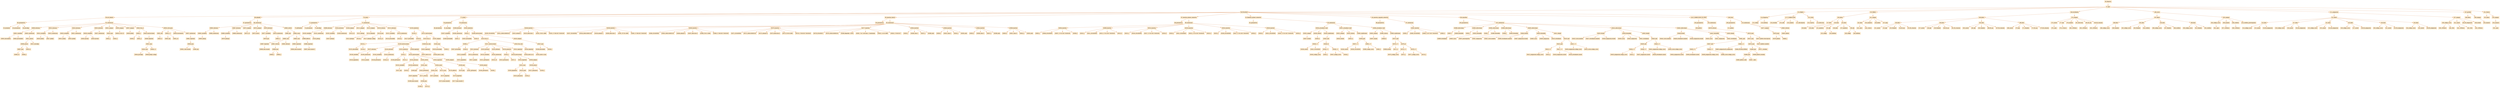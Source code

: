 digraph G {node[shape=box, style=filled, color=blanchedalmond]; edge[color=chocolate3];rankdir=UD 

"56_Maestro"->"57_db2""57_db2"->"58_Procedure""58_Procedure"->"59_set_Salario""59_set_Salario"->"60_parametros""60_parametros"->"62_@salario""60_parametros"->"63_@comision""60_parametros"->"64_@codigo""59_set_Salario"->"61_sentencias""61_sentencias"->"20000_declarar""20000_declarar"->"20001_variables""20001_variables"->"20003_@variable1""20001_variables"->"20004_@variable2""20000_declarar"->"20002_sentencias""20002_sentencias"->"20011_menos""20011_menos"->"20009_menos""20009_menos"->"20007_mas""20007_mas"->"20006_23""20007_mas"->"20008_5""20009_menos"->"20010_4""20011_menos"->"20012_@codigo""61_sentencias"->"20013_declarar""20013_declarar"->"20014_variables""20014_variables"->"20016_@obj1""20014_variables"->"20017_@obj2""20013_declarar"->"20015_sentencias""61_sentencias"->"20019_declarar""20019_declarar"->"20020_variables""20020_variables"->"20022_@obj1""20020_variables"->"20023_@obj2""20019_declarar"->"20021_sentencias""61_sentencias"->"20025_declarar""20025_declarar"->"20026_variables""20026_variables"->"20028_@valor""20026_variables"->"20029_@valor""20025_declarar"->"20027_sentencias""61_sentencias"->"20031_asignar""20031_asignar"->"20033_mas""20033_mas"->"20032_1""20033_mas"->"20034_2""61_sentencias"->"20035_asignar""20035_asignar"->"20036_25-45-15""61_sentencias"->"20037_asignar""20037_asignar"->"20038_@obj1""61_sentencias"->"20042_fun_si""20042_fun_si"->"20040_>""20040_>"->"20039_3""20040_>"->"20041_5""20042_fun_si"->"20043_instrucciones""20043_instrucciones"->"20049_imprimir""20049_imprimir"->"20047_mas""20047_mas"->"20045_mas""20045_mas"->"20044_@codigo""20045_mas"->"20046_@obj1.codigo""20047_mas"->"20048_1.5""61_sentencias"->"20050_ciclo para""20050_ciclo para"->"20051_@a""20051_@a"->"20052_0""20050_ciclo para"->"20054_<=""20054_<="->"20053_@a""20054_<="->"20055_10""20050_ciclo para"->"20056_incremento""20050_ciclo para"->"20057_sentencias""20057_sentencias"->"20061_imprimir""20061_imprimir"->"20059_mas""20059_mas"->"20058_ hola mundo""20059_mas"->"20060_@a""58_Procedure"->"66_ejemplo""66_ejemplo"->"67_parametros""66_ejemplo"->"68_sentencias""68_sentencias"->"20062_declarar""20062_declarar"->"20063_variables""20063_variables"->"20065_@emp""20062_declarar"->"20064_sentencias""68_sentencias"->"20067_declarar""20067_declarar"->"20068_variables""20068_variables"->"20070_@emp2""20067_declarar"->"20069_sentencias""68_sentencias"->"20072_asignar""20072_asignar"->"20073_10""68_sentencias"->"20074_asignar""20074_asignar"->"20075_nuevo""68_sentencias"->"20076_declarar""20076_declarar"->"20077_variables""20077_variables"->"20079_@a""20076_declarar"->"20078_sentencias""20078_sentencias"->"20081_0""68_sentencias"->"20083_switch""20083_switch"->"20082_@a""20083_switch"->"20084_casos""20084_casos"->"20085_caso""20085_caso"->"20087_imprimir""20087_imprimir"->"20086_hola mundo""20085_caso"->"20091_retorno""20091_retorno"->"20089_mas""20089_mas"->"20088_3""20089_mas"->"20090_5""20085_caso"->"20092_detener""20084_casos"->"20093_caso""20093_caso"->"20095_imprimir""20095_imprimir"->"20094_hola mundo2""20084_casos"->"20096_defecto""20096_defecto"->"20098_imprimir""20098_imprimir"->"20097_hola mundo 3""58_Procedure"->"70_suma""70_suma"->"71_paramatros""71_paramatros"->"73_@Nombre""71_paramatros"->"74_@comision""71_paramatros"->"75_@codigo""70_suma"->"72_sentencias""72_sentencias"->"20099_declarar""20099_declarar"->"20100_variables""20100_variables"->"20102_@emp""20099_declarar"->"20101_sentencias""72_sentencias"->"20104_declarar""20104_declarar"->"20105_variables""20105_variables"->"20107_@emp2""20104_declarar"->"20106_sentencias""72_sentencias"->"20109_asignar""20109_asignar"->"20110_10""72_sentencias"->"20111_asignar""20111_asignar"->"20112_@emp""72_sentencias"->"20113_asignar""20113_asignar"->"20114_llamada""20114_llamada"->"20115_@emp2""20114_llamada"->"20116_3""72_sentencias"->"20120_retorno""20120_retorno"->"20118_mas""20118_mas"->"20117_@emp2.codigo""20118_mas"->"20119_15""72_sentencias"->"20121_declarar""20121_declarar"->"20122_variables""20122_variables"->"20124_@variable""20121_declarar"->"20123_sentencias""20123_sentencias"->"20126_2""72_sentencias"->"20130_mientras""20130_mientras"->"20128_<""20128_<"->"20127_@variable""20128_<"->"20129_6""20130_mientras"->"20131_instruciones""20131_instruciones"->"20135_fun_si""20135_fun_si"->"20133_>""20133_>"->"20132_@variable""20133_>"->"20134_4""20135_fun_si"->"20136_instrucciones""20136_instrucciones"->"20137_declarar""20137_declarar"->"20138_variables""20138_variables"->"20140_@palabra""20137_declarar"->"20139_sentencias""20139_sentencias"->"20142_mundo""20136_instrucciones"->"20143_declarar""20143_declarar"->"20144_variables""20144_variables"->"20146_@Numero""20143_declarar"->"20145_sentencias""20145_sentencias"->"20148_10""20136_instrucciones"->"20152_mientras""20152_mientras"->"20150_>""20150_>"->"20149_@Numero""20150_>"->"20151_5""20152_mientras"->"20153_instruciones""20153_instruciones"->"20154_declarar""20154_declarar"->"20155_variables""20155_variables"->"20157_@a""20154_declarar"->"20156_sentencias""20156_sentencias"->"20159_2""20153_instruciones"->"20163_switch""20163_switch"->"20161_mas""20161_mas"->"20160_@a""20161_mas"->"20162_@Numero""20163_switch"->"20164_casos""20164_casos"->"20165_caso""20165_caso"->"20167_imprimir""20167_imprimir"->"20166_hola mundo""20165_caso"->"20171_retorno""20171_retorno"->"20169_mas""20169_mas"->"20168_3""20169_mas"->"20170_5""20165_caso"->"20172_detener""20164_casos"->"20173_caso""20173_caso"->"20175_imprimir""20175_imprimir"->"20174_hola mundo2""20164_casos"->"20176_defecto""20176_defecto"->"20178_imprimir""20178_imprimir"->"20177_hola mundo 3""20153_instruciones"->"20182_imprimir""20182_imprimir"->"20180_mas""20180_mas"->"20179_@a""20180_mas"->"20181_@Numero""20153_instruciones"->"20183_asignar""20183_asignar"->"20185_menos""20185_menos"->"20184_@Numero""20185_menos"->"20186_1""20136_instrucciones"->"20188_imprimir""20188_imprimir"->"20187_entro al si""20135_fun_si"->"20189_fun_sino""20189_fun_sino"->"20191_imprimir""20191_imprimir"->"20190_entro a sino""20131_instruciones"->"20192_asignar""20192_asignar"->"20194_mas""20194_mas"->"20193_@variable""20194_mas"->"20195_1""58_Procedure"->"77_restar""77_restar"->"78_paramatros""78_paramatros"->"80_@comision""78_paramatros"->"81_@codigo""77_restar"->"79_sentencias""79_sentencias"->"20196_declarar""20196_declarar"->"20197_variables""20197_variables"->"20199_@variable""20196_declarar"->"20198_sentencias""20198_sentencias"->"20201_2""79_sentencias"->"20205_mientras""20205_mientras"->"20203_<""20203_<"->"20202_@variable""20203_<"->"20204_6""20205_mientras"->"20206_instruciones""20206_instruciones"->"20210_fun_si""20210_fun_si"->"20208_>""20208_>"->"20207_@variable""20208_>"->"20209_4""20210_fun_si"->"20211_instrucciones""20211_instrucciones"->"20212_declarar""20212_declarar"->"20213_variables""20213_variables"->"20215_@palabra""20212_declarar"->"20214_sentencias""20214_sentencias"->"20217_mundo""20211_instrucciones"->"20218_declarar""20218_declarar"->"20219_variables""20219_variables"->"20221_@Numero""20218_declarar"->"20220_sentencias""20220_sentencias"->"20223_10""20211_instrucciones"->"20224_detener""20211_instrucciones"->"20228_mientras""20228_mientras"->"20226_>""20226_>"->"20225_@Numero""20226_>"->"20227_5""20228_mientras"->"20229_instruciones""20229_instruciones"->"20235_imprimir""20235_imprimir"->"20231_mas""20231_mas"->"20230_@palabra""20231_mas"->"20233_mult""20233_mult"->"20232_@numero""20233_mult"->"20234_5""20229_instruciones"->"20236_asignar""20236_asignar"->"20238_menos""20238_menos"->"20237_@numero""20238_menos"->"20239_1""20211_instrucciones"->"20241_imprimir""20241_imprimir"->"20240_entro al si""20210_fun_si"->"20242_fun_sino""20242_fun_sino"->"20244_imprimir""20244_imprimir"->"20243_entro a sino""20206_instruciones"->"20245_asignar""20245_asignar"->"20247_mas""20247_mas"->"20246_@variable""20247_mas"->"20248_1""58_Procedure"->"83_insertar_inicial""83_insertar_inicial"->"84_parametros""83_insertar_inicial"->"85_sentencias""85_sentencias"->"20249_insertar""20249_insertar"->"20250_201403001""20249_insertar"->"20251_2950130000101""20249_insertar"->"20252_alumno 1""20249_insertar"->"20253_direccion 1""20249_insertar"->"20254_'19-01-1996'""20249_insertar"->"20255_'17-08-2017 00:00:00'""85_sentencias"->"20256_insertar""20256_insertar"->"20257_201403002""20256_insertar"->"20258_2950130001101""20256_insertar"->"20259_alumno 2""20256_insertar"->"20260_direccion 2""20256_insertar"->"20261_'07-02-1990'""20256_insertar"->"20262_'17-08-2017 00:00:00'""85_sentencias"->"20263_insertar""20263_insertar"->"20264_201403003""20263_insertar"->"20265_2950130002101""20263_insertar"->"20266_alumno 3""20263_insertar"->"20267_direccion 3""20263_insertar"->"20268_'29-12-1994'""20263_insertar"->"20269_'17-08-2017 00:00:00'""85_sentencias"->"20270_insertar""20270_insertar"->"20271_201403004""20270_insertar"->"20272_2950130003101""20270_insertar"->"20273_Alumno 4""20270_insertar"->"20274_direccion 4""20270_insertar"->"20275_'02-03-1993'""20270_insertar"->"20276_'17-08-2017 00:00:00'""85_sentencias"->"20277_insertar""20277_insertar"->"20278_201403017""20277_insertar"->"20279_2950130000101""20277_insertar"->"20280_Repetido - Error""20277_insertar"->"20281_7 av 1-48 zona 1, Guatemala""20277_insertar"->"20282_'11-02-1996'""20277_insertar"->"20283_'17-08-2017'""85_sentencias"->"20284_insertar""20284_insertar"->"20285_1""20284_insertar"->"20286_clase 1""20284_insertar"->"20287_5""20284_insertar"->"20288_nulo""85_sentencias"->"20289_insertar""20289_insertar"->"20290_2""20289_insertar"->"20291_clase 2""20289_insertar"->"20292_5""20289_insertar"->"20293_nulo""85_sentencias"->"20294_insertar""20294_insertar"->"20295_3""20294_insertar"->"20296_clase 3""20294_insertar"->"20297_5""20294_insertar"->"20298_nulo""85_sentencias"->"20299_insertar""20299_insertar"->"20300_4""20299_insertar"->"20301_clase 4""20299_insertar"->"20302_5""20299_insertar"->"20303_nulo""58_Procedure"->"87_insertar_primer_semestre""87_insertar_primer_semestre"->"88_parametros""87_insertar_primer_semestre"->"89_sentencias""89_sentencias"->"20304_insertar""20304_insertar"->"20305_1""20304_insertar"->"20306_201403002""20304_insertar"->"20307_'17-01-2017 00:00:00'""20304_insertar"->"20308_C""89_sentencias"->"20309_insertar""20309_insertar"->"20310_1""20309_insertar"->"20311_201403003""20309_insertar"->"20312_'17-01-2017 00:00:00'""20309_insertar"->"20313_C""89_sentencias"->"20314_insertar""20314_insertar"->"20315_1""20314_insertar"->"20316_201403004""20314_insertar"->"20317_'17-01-2017 00:00:00'""20314_insertar"->"20318_C""89_sentencias"->"20319_insertar""20319_insertar"->"20320_2""20319_insertar"->"20321_201403001""20319_insertar"->"20322_'17-01-2017 00:00:00'""20319_insertar"->"20323_C""89_sentencias"->"20324_insertar""20324_insertar"->"20325_2""20324_insertar"->"20326_201403002""20324_insertar"->"20327_'17-01-2017 00:00:00'""20324_insertar"->"20328_C""89_sentencias"->"20329_insertar""20329_insertar"->"20330_2""20329_insertar"->"20331_201403004""20329_insertar"->"20332_'17-01-2017 00:00:00'""20329_insertar"->"20333_C""58_Procedure"->"91_finalizar_primer_semestre""91_finalizar_primer_semestre"->"92_parametros""91_finalizar_primer_semestre"->"93_sentencias""93_sentencias"->"20334_actualizar cond""20334_actualizar cond"->"20335_campos""20335_campos"->"20337_estado""20334_actualizar cond"->"20336_valores""20336_valores"->"20338_A""20334_actualizar cond"->"20350_condiciones""20350_condiciones"->"20342_and""20342_and"->"20340_==""20340_=="->"20339_carnet""20340_=="->"20341_201403002""20342_and"->"20346_or""20346_or"->"20344_==""20344_=="->"20343_codigo_curso""20344_=="->"20345_1""20346_or"->"20348_==""20348_=="->"20347_codigo_curso""20348_=="->"20349_2""93_sentencias"->"20351_actualizar cond""20351_actualizar cond"->"20352_campos""20352_campos"->"20354_estado""20351_actualizar cond"->"20353_valores""20353_valores"->"20355_A""20351_actualizar cond"->"20363_condiciones""20363_condiciones"->"20359_and""20359_and"->"20357_==""20357_=="->"20356_carnet""20357_=="->"20358_201403001""20359_and"->"20361_==""20361_=="->"20360_codigo_curso""20361_=="->"20362_2""93_sentencias"->"20364_actualizar cond""20364_actualizar cond"->"20365_campos""20365_campos"->"20367_estado""20364_actualizar cond"->"20366_valores""20366_valores"->"20368_R""20364_actualizar cond"->"20380_condiciones""20380_condiciones"->"20372_and""20372_and"->"20370_==""20370_=="->"20369_estado""20370_=="->"20371_C""20372_and"->"20376_or""20376_or"->"20374_==""20374_=="->"20373_codigo_curso""20374_=="->"20375_1""20376_or"->"20378_==""20378_=="->"20377_codigo_curso""20378_=="->"20379_2""58_Procedure"->"95_insertar_segundo_semestre""95_insertar_segundo_semestre"->"96_parametros""95_insertar_segundo_semestre"->"97_sentencias""97_sentencias"->"20381_insertar""20381_insertar"->"20382_3""20381_insertar"->"20383_201403002""20381_insertar"->"20384_'12-07-2017 00:00:00'""20381_insertar"->"20385_C""58_Procedure"->"99_consultas""99_consultas"->"100_parametros""99_consultas"->"101_sentencias""101_sentencias"->"20386_seleccionar""20386_seleccionar"->"20387_*""20386_seleccionar"->"20388_listatabla""20388_listatabla"->"20389_estudiante""101_sentencias"->"20390_seleccionar""20390_seleccionar"->"20391_*""20390_seleccionar"->"20392_listatabla""20392_listatabla"->"20393_curso""101_sentencias"->"20394_seleccionar""20394_seleccionar"->"20395_*""20394_seleccionar"->"20396_listatabla""20396_listatabla"->"20397_prerrequisito""101_sentencias"->"20398_seleccionar""20398_seleccionar"->"20399_*""20398_seleccionar"->"20400_listatabla""20400_listatabla"->"20401_asignacion""101_sentencias"->"20403_seleccionar""20403_seleccionar"->"20404_listaid""20404_listaid"->"20402_curso.nombre""20404_listaid"->"20406_estudiante.nombre""20404_listaid"->"20407_asignacion.estado""20403_seleccionar"->"20405_listatabla""20405_listatabla"->"20408_curso""20405_listatabla"->"20409_asignacion""20405_listatabla"->"20410_estudiante""20403_seleccionar"->"20411_donde""20411_donde"->"20419_and""20419_and"->"20415_and""20415_and"->"20413_==""20413_=="->"20412_asignacion.codigo_curso""20413_=="->"20414_1""20415_and"->"20417_==""20417_=="->"20416_asignacion.carnet""20417_=="->"20418_estudiante.carnet""20419_and"->"20421_==""20421_=="->"20420_asignacion.codigo_curso""20421_=="->"20422_curso.codigo_curso""101_sentencias"->"20424_seleccionar""20424_seleccionar"->"20425_listaid""20425_listaid"->"20423_curso.nombre""20425_listaid"->"20427_estudiante.nombre""20425_listaid"->"20428_asignacion.estado""20424_seleccionar"->"20426_listatabla""20426_listatabla"->"20429_curso""20426_listatabla"->"20430_asignacion""20426_listatabla"->"20431_estudiante""20424_seleccionar"->"20432_donde""20432_donde"->"20440_and""20440_and"->"20436_and""20436_and"->"20434_==""20434_=="->"20433_asignacion.codigo_curso""20434_=="->"20435_2""20436_and"->"20438_==""20438_=="->"20437_asignacion.carnet""20438_=="->"20439_estudiante.carnet""20440_and"->"20442_==""20442_=="->"20441_asignacion.codigo_curso""20442_=="->"20443_curso.codigo_curso""101_sentencias"->"20445_seleccionar""20445_seleccionar"->"20446_listaid""20446_listaid"->"20444_curso.nombre""20446_listaid"->"20448_estudiante.nombre""20446_listaid"->"20449_asignacion.estado""20445_seleccionar"->"20447_listatabla""20447_listatabla"->"20450_curso""20447_listatabla"->"20451_asignacion""20447_listatabla"->"20452_estudiante""20445_seleccionar"->"20453_donde""20453_donde"->"20461_and""20461_and"->"20457_and""20457_and"->"20455_==""20455_=="->"20454_asignacion.carnet""20455_=="->"20456_estudiante.carnet""20457_and"->"20459_==""20459_=="->"20458_asignacion.codigo_curso""20459_=="->"20460_curso.codigo_curso""20461_and"->"20463_>=""20463_>="->"20462_asignacion.fh_asignacion""20463_>="->"20464_FECHA_HORA()""58_Procedure"->"103_T_DIRECCION_TO_TEXT""103_T_DIRECCION_TO_TEXT"->"104_paramatros""104_paramatros"->"106_@direc""103_T_DIRECCION_TO_TEXT"->"105_sentencias""105_sentencias"->"20476_retorno""20476_retorno"->"20474_mas""20474_mas"->"20472_mas""20472_mas"->"20470_mas""20470_mas"->"20468_mas""20468_mas"->"20466_mas""20466_mas"->"20465_@direc.calle""20466_mas"->"20467_ calle, ""20468_mas"->"20469_@direc.avenida""20470_mas"->"20471_ avenida, ""20472_mas"->"20473_@direc.nombre""20474_mas"->"20475_@direc.descripcion""58_Procedure"->"108_Fun1""108_Fun1"->"109_paramatros""109_paramatros"->"111_@dato""108_Fun1"->"110_sentencias""110_sentencias"->"20477_asignar""20477_asignar"->"20479_mas""20479_mas"->"20478_@dato""20479_mas"->"20480_1""110_sentencias"->"20482_retorno""20482_retorno"->"20481_@dato""57_db2"->"113_Objeto""113_Objeto"->"114_Empresa""114_Empresa"->"115_codigo""114_Empresa"->"116_telefono""113_Objeto"->"117_T_DIRECCION""117_T_DIRECCION"->"118_avenida""117_T_DIRECCION"->"119_calle""117_T_DIRECCION"->"120_nombre""117_T_DIRECCION"->"121_descripcion""113_Objeto"->"122_CASA""122_CASA"->"123_Cuartos""122_CASA"->"124_direccion""57_db2"->"125_Tabla1""125_Tabla1"->"126_datos""126_datos"->"127_Row""127_Row"->"128_dato""126_datos"->"129_Row""129_Row"->"130_dato""129_Row"->"131_nombres""129_Row"->"132_obj""132_obj"->"133_codigo""132_obj"->"134_telefono""126_datos"->"135_Row""135_Row"->"136_dato""135_Row"->"137_nombres""135_Row"->"138_obj""138_obj"->"139_codigo""138_obj"->"140_telefono""125_Tabla1"->"141_campos""141_campos"->"142_dato""142_dato"->"143_<pk>""142_dato"->"144_<Auto>""141_campos"->"145_nombres""141_campos"->"146_dedos""141_campos"->"147_emp""57_db2"->"148_estudiante""148_estudiante"->"149_datos""149_datos"->"150_Row""150_Row"->"151_carnet""150_Row"->"152_dpi""150_Row"->"153_Nombre""150_Row"->"154_fh_nac""150_Row"->"155_fh_creacion""149_datos"->"156_Row""156_Row"->"157_carnet""156_Row"->"158_dpi""156_Row"->"159_Nombre""156_Row"->"160_fh_nac""156_Row"->"161_fh_creacion""149_datos"->"162_Row""162_Row"->"163_carnet""162_Row"->"164_dpi""162_Row"->"165_Nombre""162_Row"->"166_fh_nac""162_Row"->"167_fh_creacion""149_datos"->"168_Row""168_Row"->"169_carnet""168_Row"->"170_dpi""168_Row"->"171_Nombre""168_Row"->"172_fh_nac""168_Row"->"173_fh_creacion""148_estudiante"->"174_campos""174_campos"->"175_carnet""175_carnet"->"176_<pk>""174_campos"->"177_dpi""177_dpi"->"178_<Unico>""174_campos"->"179_nombre""179_nombre"->"180_<NNulo>""174_campos"->"181_direccion""174_campos"->"182_fh_nac""182_fh_nac"->"183_<NNulo>""174_campos"->"184_fh_creacion""184_fh_creacion"->"185_<NNulo>""57_db2"->"186_curso""186_curso"->"187_datos""187_datos"->"188_Row""188_Row"->"189_codigo_curso""188_Row"->"190_Nombre""187_datos"->"191_Row""191_Row"->"192_codigo_curso""191_Row"->"193_Nombre""191_Row"->"194_creditos""187_datos"->"195_Row""195_Row"->"196_codigo_curso""195_Row"->"197_Nombre""195_Row"->"198_creditos""187_datos"->"199_Row""199_Row"->"200_codigo_curso""199_Row"->"201_Nombre""199_Row"->"202_creditos""186_curso"->"203_campos""203_campos"->"204_codigo_curso""204_codigo_curso"->"205_<pk>""203_campos"->"206_nombre""206_nombre"->"207_<NNulo>""203_campos"->"208_creditos""208_creditos"->"209_<NNulo>""203_campos"->"210_creditos_prerrequisito""57_db2"->"211_asignacion""211_asignacion"->"212_datos""212_datos"->"213_Row""213_Row"->"214_codigo_curso""213_Row"->"215_carnet""213_Row"->"216_fh_asignacion""212_datos"->"217_Row""217_Row"->"218_codigo_curso""217_Row"->"219_carnet""217_Row"->"220_fh_asignacion""212_datos"->"221_Row""221_Row"->"222_codigo_curso""221_Row"->"223_carnet""221_Row"->"224_fh_asignacion""212_datos"->"225_Row""225_Row"->"226_codigo_curso""225_Row"->"227_carnet""225_Row"->"228_fh_asignacion""212_datos"->"229_Row""229_Row"->"230_codigo_curso""229_Row"->"231_carnet""229_Row"->"232_fh_asignacion""212_datos"->"233_Row""233_Row"->"234_codigo_curso""233_Row"->"235_carnet""233_Row"->"236_fh_asignacion""211_asignacion"->"237_campos""237_campos"->"238_codigo_curso""238_codigo_curso"->"239_<NNulo>""238_codigo_curso"->"240_<fk>""237_campos"->"241_carnet""241_carnet"->"242_<NNulo>""241_carnet"->"243_<fk>""237_campos"->"244_fh_asignacion""244_fh_asignacion"->"245_<NNulo>""237_campos"->"246_estado""57_db2"->"247_prueba""247_prueba"->"248_datos""247_prueba"->"249_campos""249_campos"->"250_numero""57_db2"->"251_Nueva""251_Nueva"->"252_datos""251_Nueva"->"253_campos""253_campos"->"254_numero""254_numero"->"255_<pk>"

}
